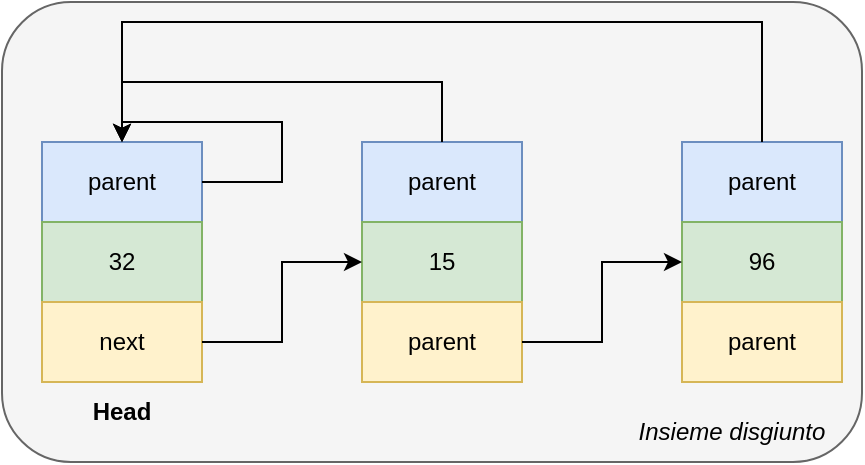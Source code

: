 <mxfile version="18.1.2" type="device"><diagram id="Eh-4p2RuKlxasyF0N8Pd" name="Page-1"><mxGraphModel dx="523" dy="521" grid="1" gridSize="10" guides="1" tooltips="1" connect="1" arrows="1" fold="1" page="1" pageScale="1" pageWidth="850" pageHeight="1100" background="none" math="0" shadow="0"><root><mxCell id="0"/><mxCell id="1" parent="0"/><mxCell id="3Ha1SS4SyNYN4FyygurL-39" value="" style="rounded=1;whiteSpace=wrap;html=1;fillColor=#f5f5f5;strokeColor=#666666;fontColor=#333333;" vertex="1" parent="1"><mxGeometry x="60" y="10" width="430" height="230" as="geometry"/></mxCell><mxCell id="3Ha1SS4SyNYN4FyygurL-14" value="" style="rounded=0;whiteSpace=wrap;html=1;fillColor=#dae8fc;strokeColor=#6c8ebf;" vertex="1" parent="1"><mxGeometry x="80" y="80" width="80" height="40" as="geometry"/></mxCell><mxCell id="3Ha1SS4SyNYN4FyygurL-15" value="" style="rounded=0;whiteSpace=wrap;html=1;fillColor=#d5e8d4;strokeColor=#82b366;" vertex="1" parent="1"><mxGeometry x="80" y="120" width="80" height="40" as="geometry"/></mxCell><mxCell id="3Ha1SS4SyNYN4FyygurL-16" value="" style="rounded=0;whiteSpace=wrap;html=1;fillColor=#fff2cc;strokeColor=#d6b656;" vertex="1" parent="1"><mxGeometry x="80" y="160" width="80" height="40" as="geometry"/></mxCell><mxCell id="3Ha1SS4SyNYN4FyygurL-17" value="" style="rounded=0;whiteSpace=wrap;html=1;fillColor=#dae8fc;strokeColor=#6c8ebf;" vertex="1" parent="1"><mxGeometry x="240" y="80" width="80" height="40" as="geometry"/></mxCell><mxCell id="3Ha1SS4SyNYN4FyygurL-18" value="" style="rounded=0;whiteSpace=wrap;html=1;fillColor=#d5e8d4;strokeColor=#82b366;" vertex="1" parent="1"><mxGeometry x="240" y="120" width="80" height="40" as="geometry"/></mxCell><mxCell id="3Ha1SS4SyNYN4FyygurL-19" value="" style="rounded=0;whiteSpace=wrap;html=1;fillColor=#fff2cc;strokeColor=#d6b656;" vertex="1" parent="1"><mxGeometry x="240" y="160" width="80" height="40" as="geometry"/></mxCell><mxCell id="3Ha1SS4SyNYN4FyygurL-20" value="" style="rounded=0;whiteSpace=wrap;html=1;fillColor=#dae8fc;strokeColor=#6c8ebf;" vertex="1" parent="1"><mxGeometry x="400" y="80" width="80" height="40" as="geometry"/></mxCell><mxCell id="3Ha1SS4SyNYN4FyygurL-21" value="" style="rounded=0;whiteSpace=wrap;html=1;fillColor=#d5e8d4;strokeColor=#82b366;" vertex="1" parent="1"><mxGeometry x="400" y="120" width="80" height="40" as="geometry"/></mxCell><mxCell id="3Ha1SS4SyNYN4FyygurL-22" value="" style="rounded=0;whiteSpace=wrap;html=1;fillColor=#fff2cc;strokeColor=#d6b656;" vertex="1" parent="1"><mxGeometry x="400" y="160" width="80" height="40" as="geometry"/></mxCell><mxCell id="3Ha1SS4SyNYN4FyygurL-23" value="" style="endArrow=classic;html=1;rounded=0;strokeColor=#000000;exitX=1;exitY=0.5;exitDx=0;exitDy=0;entryX=0;entryY=0.5;entryDx=0;entryDy=0;" edge="1" parent="1" source="3Ha1SS4SyNYN4FyygurL-16" target="3Ha1SS4SyNYN4FyygurL-18"><mxGeometry width="50" height="50" relative="1" as="geometry"><mxPoint x="170" y="310" as="sourcePoint"/><mxPoint x="220" y="260" as="targetPoint"/><Array as="points"><mxPoint x="200" y="180"/><mxPoint x="200" y="140"/></Array></mxGeometry></mxCell><mxCell id="3Ha1SS4SyNYN4FyygurL-24" value="32" style="text;html=1;strokeColor=none;fillColor=none;align=center;verticalAlign=middle;whiteSpace=wrap;rounded=0;" vertex="1" parent="1"><mxGeometry x="90" y="125" width="60" height="30" as="geometry"/></mxCell><mxCell id="3Ha1SS4SyNYN4FyygurL-26" value="" style="endArrow=classic;html=1;rounded=0;strokeColor=#000000;entryX=0;entryY=0.5;entryDx=0;entryDy=0;exitX=1;exitY=0.5;exitDx=0;exitDy=0;" edge="1" parent="1" source="3Ha1SS4SyNYN4FyygurL-19" target="3Ha1SS4SyNYN4FyygurL-21"><mxGeometry width="50" height="50" relative="1" as="geometry"><mxPoint x="270" y="320" as="sourcePoint"/><mxPoint x="320" y="270" as="targetPoint"/><Array as="points"><mxPoint x="360" y="180"/><mxPoint x="360" y="140"/></Array></mxGeometry></mxCell><mxCell id="3Ha1SS4SyNYN4FyygurL-27" value="15" style="text;html=1;strokeColor=none;fillColor=none;align=center;verticalAlign=middle;whiteSpace=wrap;rounded=0;" vertex="1" parent="1"><mxGeometry x="250" y="125" width="60" height="30" as="geometry"/></mxCell><mxCell id="3Ha1SS4SyNYN4FyygurL-28" value="96" style="text;html=1;strokeColor=none;fillColor=none;align=center;verticalAlign=middle;whiteSpace=wrap;rounded=0;" vertex="1" parent="1"><mxGeometry x="410" y="125" width="60" height="30" as="geometry"/></mxCell><mxCell id="3Ha1SS4SyNYN4FyygurL-29" value="parent" style="text;html=1;strokeColor=none;fillColor=none;align=center;verticalAlign=middle;whiteSpace=wrap;rounded=0;" vertex="1" parent="1"><mxGeometry x="90" y="85" width="60" height="30" as="geometry"/></mxCell><mxCell id="3Ha1SS4SyNYN4FyygurL-30" value="next" style="text;html=1;strokeColor=none;fillColor=none;align=center;verticalAlign=middle;whiteSpace=wrap;rounded=0;" vertex="1" parent="1"><mxGeometry x="90" y="165" width="60" height="30" as="geometry"/></mxCell><mxCell id="3Ha1SS4SyNYN4FyygurL-31" value="parent" style="text;html=1;strokeColor=none;fillColor=none;align=center;verticalAlign=middle;whiteSpace=wrap;rounded=0;" vertex="1" parent="1"><mxGeometry x="250" y="85" width="60" height="30" as="geometry"/></mxCell><mxCell id="3Ha1SS4SyNYN4FyygurL-32" value="parent" style="text;html=1;strokeColor=none;fillColor=none;align=center;verticalAlign=middle;whiteSpace=wrap;rounded=0;" vertex="1" parent="1"><mxGeometry x="410" y="85" width="60" height="30" as="geometry"/></mxCell><mxCell id="3Ha1SS4SyNYN4FyygurL-33" value="parent" style="text;html=1;strokeColor=none;fillColor=none;align=center;verticalAlign=middle;whiteSpace=wrap;rounded=0;" vertex="1" parent="1"><mxGeometry x="250" y="165" width="60" height="30" as="geometry"/></mxCell><mxCell id="3Ha1SS4SyNYN4FyygurL-34" value="parent" style="text;html=1;strokeColor=none;fillColor=none;align=center;verticalAlign=middle;whiteSpace=wrap;rounded=0;" vertex="1" parent="1"><mxGeometry x="410" y="165" width="60" height="30" as="geometry"/></mxCell><mxCell id="3Ha1SS4SyNYN4FyygurL-35" value="" style="endArrow=classic;html=1;rounded=0;strokeColor=#000000;exitX=1;exitY=0.5;exitDx=0;exitDy=0;entryX=0.5;entryY=0;entryDx=0;entryDy=0;" edge="1" parent="1" source="3Ha1SS4SyNYN4FyygurL-14" target="3Ha1SS4SyNYN4FyygurL-14"><mxGeometry width="50" height="50" relative="1" as="geometry"><mxPoint x="160" y="300" as="sourcePoint"/><mxPoint x="210" y="250" as="targetPoint"/><Array as="points"><mxPoint x="200" y="100"/><mxPoint x="200" y="70"/><mxPoint x="120" y="70"/></Array></mxGeometry></mxCell><mxCell id="3Ha1SS4SyNYN4FyygurL-36" value="" style="endArrow=classic;html=1;rounded=0;strokeColor=#000000;exitX=0.5;exitY=0;exitDx=0;exitDy=0;entryX=0.5;entryY=0;entryDx=0;entryDy=0;" edge="1" parent="1" source="3Ha1SS4SyNYN4FyygurL-17" target="3Ha1SS4SyNYN4FyygurL-14"><mxGeometry width="50" height="50" relative="1" as="geometry"><mxPoint x="290" y="70" as="sourcePoint"/><mxPoint x="340" y="20" as="targetPoint"/><Array as="points"><mxPoint x="280" y="50"/><mxPoint x="120" y="50"/></Array></mxGeometry></mxCell><mxCell id="3Ha1SS4SyNYN4FyygurL-37" value="" style="endArrow=classic;html=1;rounded=0;strokeColor=#000000;exitX=0.5;exitY=0;exitDx=0;exitDy=0;entryX=0.5;entryY=0;entryDx=0;entryDy=0;" edge="1" parent="1" source="3Ha1SS4SyNYN4FyygurL-20" target="3Ha1SS4SyNYN4FyygurL-14"><mxGeometry width="50" height="50" relative="1" as="geometry"><mxPoint x="340" y="70" as="sourcePoint"/><mxPoint x="390" y="20" as="targetPoint"/><Array as="points"><mxPoint x="440" y="20"/><mxPoint x="120" y="20"/></Array></mxGeometry></mxCell><mxCell id="3Ha1SS4SyNYN4FyygurL-38" value="Head" style="text;html=1;strokeColor=none;fillColor=none;align=center;verticalAlign=middle;whiteSpace=wrap;rounded=0;fontColor=#000000;fontStyle=1" vertex="1" parent="1"><mxGeometry x="90" y="200" width="60" height="30" as="geometry"/></mxCell><mxCell id="3Ha1SS4SyNYN4FyygurL-40" value="Insieme disgiunto" style="text;html=1;strokeColor=none;fillColor=none;align=center;verticalAlign=middle;whiteSpace=wrap;rounded=0;fontColor=#000000;fontStyle=2" vertex="1" parent="1"><mxGeometry x="360" y="210" width="130" height="30" as="geometry"/></mxCell></root></mxGraphModel></diagram></mxfile>